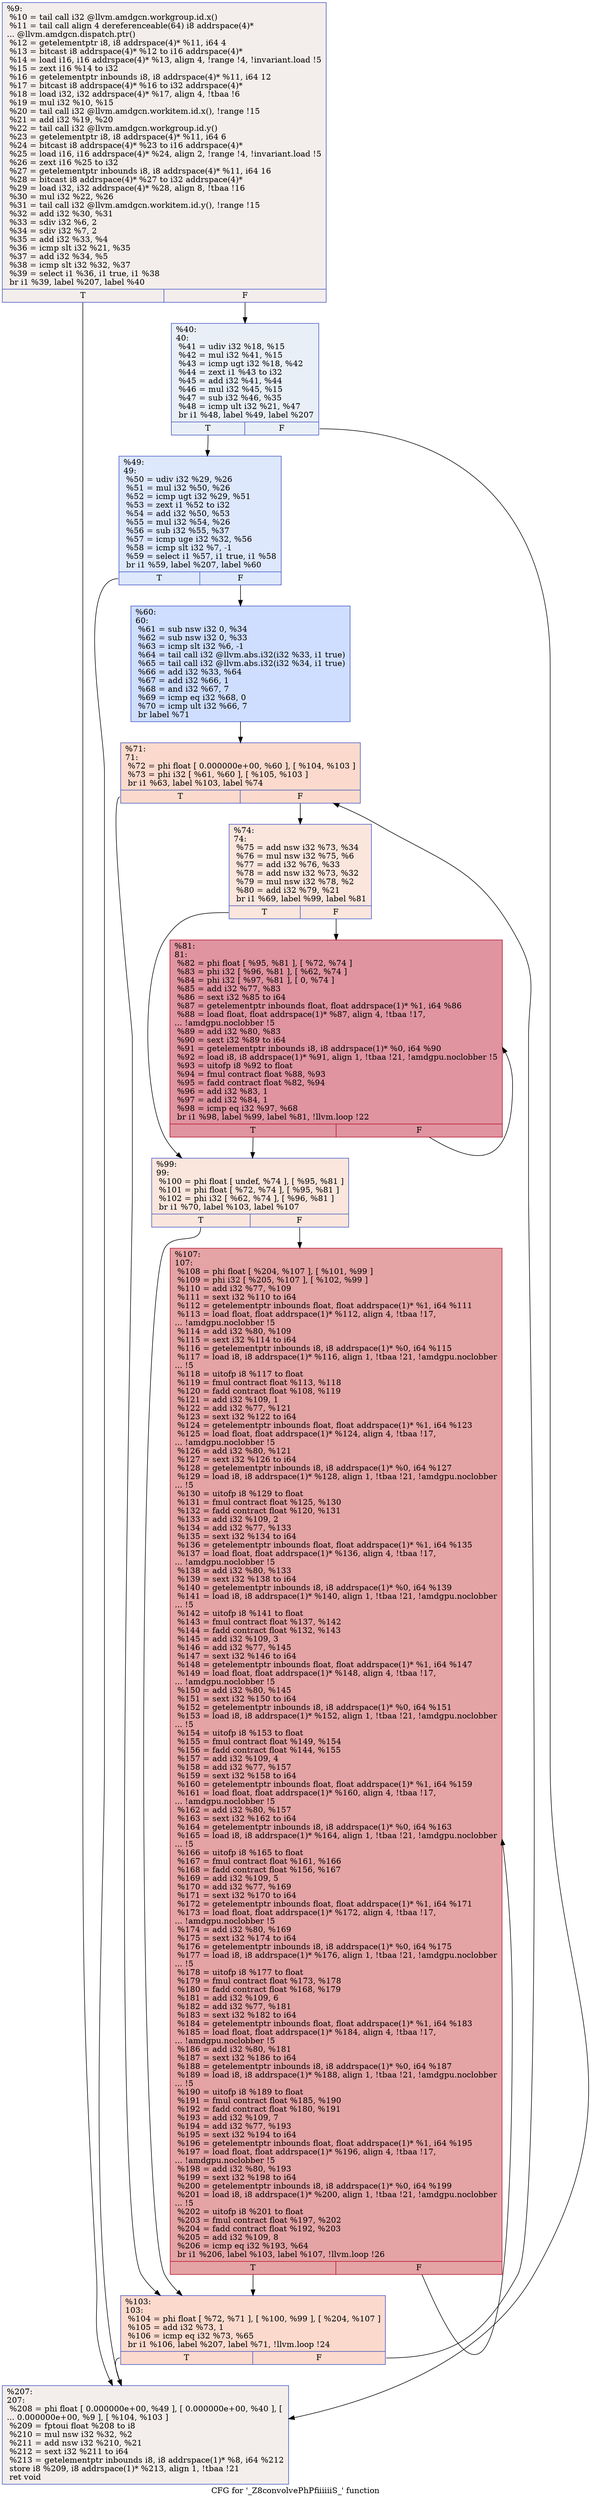 digraph "CFG for '_Z8convolvePhPfiiiiiiS_' function" {
	label="CFG for '_Z8convolvePhPfiiiiiiS_' function";

	Node0x52fdbc0 [shape=record,color="#3d50c3ff", style=filled, fillcolor="#e3d9d370",label="{%9:\l  %10 = tail call i32 @llvm.amdgcn.workgroup.id.x()\l  %11 = tail call align 4 dereferenceable(64) i8 addrspace(4)*\l... @llvm.amdgcn.dispatch.ptr()\l  %12 = getelementptr i8, i8 addrspace(4)* %11, i64 4\l  %13 = bitcast i8 addrspace(4)* %12 to i16 addrspace(4)*\l  %14 = load i16, i16 addrspace(4)* %13, align 4, !range !4, !invariant.load !5\l  %15 = zext i16 %14 to i32\l  %16 = getelementptr inbounds i8, i8 addrspace(4)* %11, i64 12\l  %17 = bitcast i8 addrspace(4)* %16 to i32 addrspace(4)*\l  %18 = load i32, i32 addrspace(4)* %17, align 4, !tbaa !6\l  %19 = mul i32 %10, %15\l  %20 = tail call i32 @llvm.amdgcn.workitem.id.x(), !range !15\l  %21 = add i32 %19, %20\l  %22 = tail call i32 @llvm.amdgcn.workgroup.id.y()\l  %23 = getelementptr i8, i8 addrspace(4)* %11, i64 6\l  %24 = bitcast i8 addrspace(4)* %23 to i16 addrspace(4)*\l  %25 = load i16, i16 addrspace(4)* %24, align 2, !range !4, !invariant.load !5\l  %26 = zext i16 %25 to i32\l  %27 = getelementptr inbounds i8, i8 addrspace(4)* %11, i64 16\l  %28 = bitcast i8 addrspace(4)* %27 to i32 addrspace(4)*\l  %29 = load i32, i32 addrspace(4)* %28, align 8, !tbaa !16\l  %30 = mul i32 %22, %26\l  %31 = tail call i32 @llvm.amdgcn.workitem.id.y(), !range !15\l  %32 = add i32 %30, %31\l  %33 = sdiv i32 %6, 2\l  %34 = sdiv i32 %7, 2\l  %35 = add i32 %33, %4\l  %36 = icmp slt i32 %21, %35\l  %37 = add i32 %34, %5\l  %38 = icmp slt i32 %32, %37\l  %39 = select i1 %36, i1 true, i1 %38\l  br i1 %39, label %207, label %40\l|{<s0>T|<s1>F}}"];
	Node0x52fdbc0:s0 -> Node0x5302ae0;
	Node0x52fdbc0:s1 -> Node0x5302b70;
	Node0x5302b70 [shape=record,color="#3d50c3ff", style=filled, fillcolor="#cedaeb70",label="{%40:\l40:                                               \l  %41 = udiv i32 %18, %15\l  %42 = mul i32 %41, %15\l  %43 = icmp ugt i32 %18, %42\l  %44 = zext i1 %43 to i32\l  %45 = add i32 %41, %44\l  %46 = mul i32 %45, %15\l  %47 = sub i32 %46, %35\l  %48 = icmp ult i32 %21, %47\l  br i1 %48, label %49, label %207\l|{<s0>T|<s1>F}}"];
	Node0x5302b70:s0 -> Node0x5303110;
	Node0x5302b70:s1 -> Node0x5302ae0;
	Node0x5303110 [shape=record,color="#3d50c3ff", style=filled, fillcolor="#b2ccfb70",label="{%49:\l49:                                               \l  %50 = udiv i32 %29, %26\l  %51 = mul i32 %50, %26\l  %52 = icmp ugt i32 %29, %51\l  %53 = zext i1 %52 to i32\l  %54 = add i32 %50, %53\l  %55 = mul i32 %54, %26\l  %56 = sub i32 %55, %37\l  %57 = icmp uge i32 %32, %56\l  %58 = icmp slt i32 %7, -1\l  %59 = select i1 %57, i1 true, i1 %58\l  br i1 %59, label %207, label %60\l|{<s0>T|<s1>F}}"];
	Node0x5303110:s0 -> Node0x5302ae0;
	Node0x5303110:s1 -> Node0x53037e0;
	Node0x53037e0 [shape=record,color="#3d50c3ff", style=filled, fillcolor="#93b5fe70",label="{%60:\l60:                                               \l  %61 = sub nsw i32 0, %34\l  %62 = sub nsw i32 0, %33\l  %63 = icmp slt i32 %6, -1\l  %64 = tail call i32 @llvm.abs.i32(i32 %33, i1 true)\l  %65 = tail call i32 @llvm.abs.i32(i32 %34, i1 true)\l  %66 = add i32 %33, %64\l  %67 = add i32 %66, 1\l  %68 = and i32 %67, 7\l  %69 = icmp eq i32 %68, 0\l  %70 = icmp ult i32 %66, 7\l  br label %71\l}"];
	Node0x53037e0 -> Node0x5304310;
	Node0x5304310 [shape=record,color="#3d50c3ff", style=filled, fillcolor="#f7ac8e70",label="{%71:\l71:                                               \l  %72 = phi float [ 0.000000e+00, %60 ], [ %104, %103 ]\l  %73 = phi i32 [ %61, %60 ], [ %105, %103 ]\l  br i1 %63, label %103, label %74\l|{<s0>T|<s1>F}}"];
	Node0x5304310:s0 -> Node0x5304e90;
	Node0x5304310:s1 -> Node0x53050f0;
	Node0x53050f0 [shape=record,color="#3d50c3ff", style=filled, fillcolor="#f3c7b170",label="{%74:\l74:                                               \l  %75 = add nsw i32 %73, %34\l  %76 = mul nsw i32 %75, %6\l  %77 = add i32 %76, %33\l  %78 = add nsw i32 %73, %32\l  %79 = mul nsw i32 %78, %2\l  %80 = add i32 %79, %21\l  br i1 %69, label %99, label %81\l|{<s0>T|<s1>F}}"];
	Node0x53050f0:s0 -> Node0x5305590;
	Node0x53050f0:s1 -> Node0x53055e0;
	Node0x53055e0 [shape=record,color="#b70d28ff", style=filled, fillcolor="#b70d2870",label="{%81:\l81:                                               \l  %82 = phi float [ %95, %81 ], [ %72, %74 ]\l  %83 = phi i32 [ %96, %81 ], [ %62, %74 ]\l  %84 = phi i32 [ %97, %81 ], [ 0, %74 ]\l  %85 = add i32 %77, %83\l  %86 = sext i32 %85 to i64\l  %87 = getelementptr inbounds float, float addrspace(1)* %1, i64 %86\l  %88 = load float, float addrspace(1)* %87, align 4, !tbaa !17,\l... !amdgpu.noclobber !5\l  %89 = add i32 %80, %83\l  %90 = sext i32 %89 to i64\l  %91 = getelementptr inbounds i8, i8 addrspace(1)* %0, i64 %90\l  %92 = load i8, i8 addrspace(1)* %91, align 1, !tbaa !21, !amdgpu.noclobber !5\l  %93 = uitofp i8 %92 to float\l  %94 = fmul contract float %88, %93\l  %95 = fadd contract float %82, %94\l  %96 = add i32 %83, 1\l  %97 = add i32 %84, 1\l  %98 = icmp eq i32 %97, %68\l  br i1 %98, label %99, label %81, !llvm.loop !22\l|{<s0>T|<s1>F}}"];
	Node0x53055e0:s0 -> Node0x5305590;
	Node0x53055e0:s1 -> Node0x53055e0;
	Node0x5305590 [shape=record,color="#3d50c3ff", style=filled, fillcolor="#f3c7b170",label="{%99:\l99:                                               \l  %100 = phi float [ undef, %74 ], [ %95, %81 ]\l  %101 = phi float [ %72, %74 ], [ %95, %81 ]\l  %102 = phi i32 [ %62, %74 ], [ %96, %81 ]\l  br i1 %70, label %103, label %107\l|{<s0>T|<s1>F}}"];
	Node0x5305590:s0 -> Node0x5304e90;
	Node0x5305590:s1 -> Node0x5306c60;
	Node0x5304e90 [shape=record,color="#3d50c3ff", style=filled, fillcolor="#f7ac8e70",label="{%103:\l103:                                              \l  %104 = phi float [ %72, %71 ], [ %100, %99 ], [ %204, %107 ]\l  %105 = add i32 %73, 1\l  %106 = icmp eq i32 %73, %65\l  br i1 %106, label %207, label %71, !llvm.loop !24\l|{<s0>T|<s1>F}}"];
	Node0x5304e90:s0 -> Node0x5302ae0;
	Node0x5304e90:s1 -> Node0x5304310;
	Node0x5306c60 [shape=record,color="#b70d28ff", style=filled, fillcolor="#c32e3170",label="{%107:\l107:                                              \l  %108 = phi float [ %204, %107 ], [ %101, %99 ]\l  %109 = phi i32 [ %205, %107 ], [ %102, %99 ]\l  %110 = add i32 %77, %109\l  %111 = sext i32 %110 to i64\l  %112 = getelementptr inbounds float, float addrspace(1)* %1, i64 %111\l  %113 = load float, float addrspace(1)* %112, align 4, !tbaa !17,\l... !amdgpu.noclobber !5\l  %114 = add i32 %80, %109\l  %115 = sext i32 %114 to i64\l  %116 = getelementptr inbounds i8, i8 addrspace(1)* %0, i64 %115\l  %117 = load i8, i8 addrspace(1)* %116, align 1, !tbaa !21, !amdgpu.noclobber\l... !5\l  %118 = uitofp i8 %117 to float\l  %119 = fmul contract float %113, %118\l  %120 = fadd contract float %108, %119\l  %121 = add i32 %109, 1\l  %122 = add i32 %77, %121\l  %123 = sext i32 %122 to i64\l  %124 = getelementptr inbounds float, float addrspace(1)* %1, i64 %123\l  %125 = load float, float addrspace(1)* %124, align 4, !tbaa !17,\l... !amdgpu.noclobber !5\l  %126 = add i32 %80, %121\l  %127 = sext i32 %126 to i64\l  %128 = getelementptr inbounds i8, i8 addrspace(1)* %0, i64 %127\l  %129 = load i8, i8 addrspace(1)* %128, align 1, !tbaa !21, !amdgpu.noclobber\l... !5\l  %130 = uitofp i8 %129 to float\l  %131 = fmul contract float %125, %130\l  %132 = fadd contract float %120, %131\l  %133 = add i32 %109, 2\l  %134 = add i32 %77, %133\l  %135 = sext i32 %134 to i64\l  %136 = getelementptr inbounds float, float addrspace(1)* %1, i64 %135\l  %137 = load float, float addrspace(1)* %136, align 4, !tbaa !17,\l... !amdgpu.noclobber !5\l  %138 = add i32 %80, %133\l  %139 = sext i32 %138 to i64\l  %140 = getelementptr inbounds i8, i8 addrspace(1)* %0, i64 %139\l  %141 = load i8, i8 addrspace(1)* %140, align 1, !tbaa !21, !amdgpu.noclobber\l... !5\l  %142 = uitofp i8 %141 to float\l  %143 = fmul contract float %137, %142\l  %144 = fadd contract float %132, %143\l  %145 = add i32 %109, 3\l  %146 = add i32 %77, %145\l  %147 = sext i32 %146 to i64\l  %148 = getelementptr inbounds float, float addrspace(1)* %1, i64 %147\l  %149 = load float, float addrspace(1)* %148, align 4, !tbaa !17,\l... !amdgpu.noclobber !5\l  %150 = add i32 %80, %145\l  %151 = sext i32 %150 to i64\l  %152 = getelementptr inbounds i8, i8 addrspace(1)* %0, i64 %151\l  %153 = load i8, i8 addrspace(1)* %152, align 1, !tbaa !21, !amdgpu.noclobber\l... !5\l  %154 = uitofp i8 %153 to float\l  %155 = fmul contract float %149, %154\l  %156 = fadd contract float %144, %155\l  %157 = add i32 %109, 4\l  %158 = add i32 %77, %157\l  %159 = sext i32 %158 to i64\l  %160 = getelementptr inbounds float, float addrspace(1)* %1, i64 %159\l  %161 = load float, float addrspace(1)* %160, align 4, !tbaa !17,\l... !amdgpu.noclobber !5\l  %162 = add i32 %80, %157\l  %163 = sext i32 %162 to i64\l  %164 = getelementptr inbounds i8, i8 addrspace(1)* %0, i64 %163\l  %165 = load i8, i8 addrspace(1)* %164, align 1, !tbaa !21, !amdgpu.noclobber\l... !5\l  %166 = uitofp i8 %165 to float\l  %167 = fmul contract float %161, %166\l  %168 = fadd contract float %156, %167\l  %169 = add i32 %109, 5\l  %170 = add i32 %77, %169\l  %171 = sext i32 %170 to i64\l  %172 = getelementptr inbounds float, float addrspace(1)* %1, i64 %171\l  %173 = load float, float addrspace(1)* %172, align 4, !tbaa !17,\l... !amdgpu.noclobber !5\l  %174 = add i32 %80, %169\l  %175 = sext i32 %174 to i64\l  %176 = getelementptr inbounds i8, i8 addrspace(1)* %0, i64 %175\l  %177 = load i8, i8 addrspace(1)* %176, align 1, !tbaa !21, !amdgpu.noclobber\l... !5\l  %178 = uitofp i8 %177 to float\l  %179 = fmul contract float %173, %178\l  %180 = fadd contract float %168, %179\l  %181 = add i32 %109, 6\l  %182 = add i32 %77, %181\l  %183 = sext i32 %182 to i64\l  %184 = getelementptr inbounds float, float addrspace(1)* %1, i64 %183\l  %185 = load float, float addrspace(1)* %184, align 4, !tbaa !17,\l... !amdgpu.noclobber !5\l  %186 = add i32 %80, %181\l  %187 = sext i32 %186 to i64\l  %188 = getelementptr inbounds i8, i8 addrspace(1)* %0, i64 %187\l  %189 = load i8, i8 addrspace(1)* %188, align 1, !tbaa !21, !amdgpu.noclobber\l... !5\l  %190 = uitofp i8 %189 to float\l  %191 = fmul contract float %185, %190\l  %192 = fadd contract float %180, %191\l  %193 = add i32 %109, 7\l  %194 = add i32 %77, %193\l  %195 = sext i32 %194 to i64\l  %196 = getelementptr inbounds float, float addrspace(1)* %1, i64 %195\l  %197 = load float, float addrspace(1)* %196, align 4, !tbaa !17,\l... !amdgpu.noclobber !5\l  %198 = add i32 %80, %193\l  %199 = sext i32 %198 to i64\l  %200 = getelementptr inbounds i8, i8 addrspace(1)* %0, i64 %199\l  %201 = load i8, i8 addrspace(1)* %200, align 1, !tbaa !21, !amdgpu.noclobber\l... !5\l  %202 = uitofp i8 %201 to float\l  %203 = fmul contract float %197, %202\l  %204 = fadd contract float %192, %203\l  %205 = add i32 %109, 8\l  %206 = icmp eq i32 %193, %64\l  br i1 %206, label %103, label %107, !llvm.loop !26\l|{<s0>T|<s1>F}}"];
	Node0x5306c60:s0 -> Node0x5304e90;
	Node0x5306c60:s1 -> Node0x5306c60;
	Node0x5302ae0 [shape=record,color="#3d50c3ff", style=filled, fillcolor="#e3d9d370",label="{%207:\l207:                                              \l  %208 = phi float [ 0.000000e+00, %49 ], [ 0.000000e+00, %40 ], [\l... 0.000000e+00, %9 ], [ %104, %103 ]\l  %209 = fptoui float %208 to i8\l  %210 = mul nsw i32 %32, %2\l  %211 = add nsw i32 %210, %21\l  %212 = sext i32 %211 to i64\l  %213 = getelementptr inbounds i8, i8 addrspace(1)* %8, i64 %212\l  store i8 %209, i8 addrspace(1)* %213, align 1, !tbaa !21\l  ret void\l}"];
}
